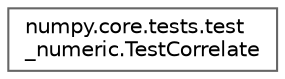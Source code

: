 digraph "Graphical Class Hierarchy"
{
 // LATEX_PDF_SIZE
  bgcolor="transparent";
  edge [fontname=Helvetica,fontsize=10,labelfontname=Helvetica,labelfontsize=10];
  node [fontname=Helvetica,fontsize=10,shape=box,height=0.2,width=0.4];
  rankdir="LR";
  Node0 [id="Node000000",label="numpy.core.tests.test\l_numeric.TestCorrelate",height=0.2,width=0.4,color="grey40", fillcolor="white", style="filled",URL="$dd/da6/classnumpy_1_1core_1_1tests_1_1test__numeric_1_1TestCorrelate.html",tooltip=" "];
}
